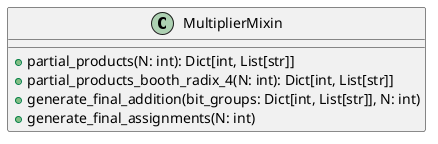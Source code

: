 @startuml MultiplierMixin

class MultiplierMixin {
  + partial_products(N: int): Dict[int, List[str]]
  + partial_products_booth_radix_4(N: int): Dict[int, List[str]]
  + generate_final_addition(bit_groups: Dict[int, List[str]], N: int)
  + generate_final_assignments(N: int)
}

@enduml
